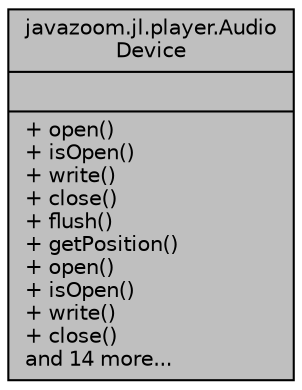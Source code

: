 digraph "javazoom.jl.player.AudioDevice"
{
 // LATEX_PDF_SIZE
  edge [fontname="Helvetica",fontsize="10",labelfontname="Helvetica",labelfontsize="10"];
  node [fontname="Helvetica",fontsize="10",shape=record];
  Node1 [label="{javazoom.jl.player.Audio\lDevice\n||+ open()\l+ isOpen()\l+ write()\l+ close()\l+ flush()\l+ getPosition()\l+ open()\l+ isOpen()\l+ write()\l+ close()\land 14 more...\l}",height=0.2,width=0.4,color="black", fillcolor="grey75", style="filled", fontcolor="black",tooltip=" "];
}
